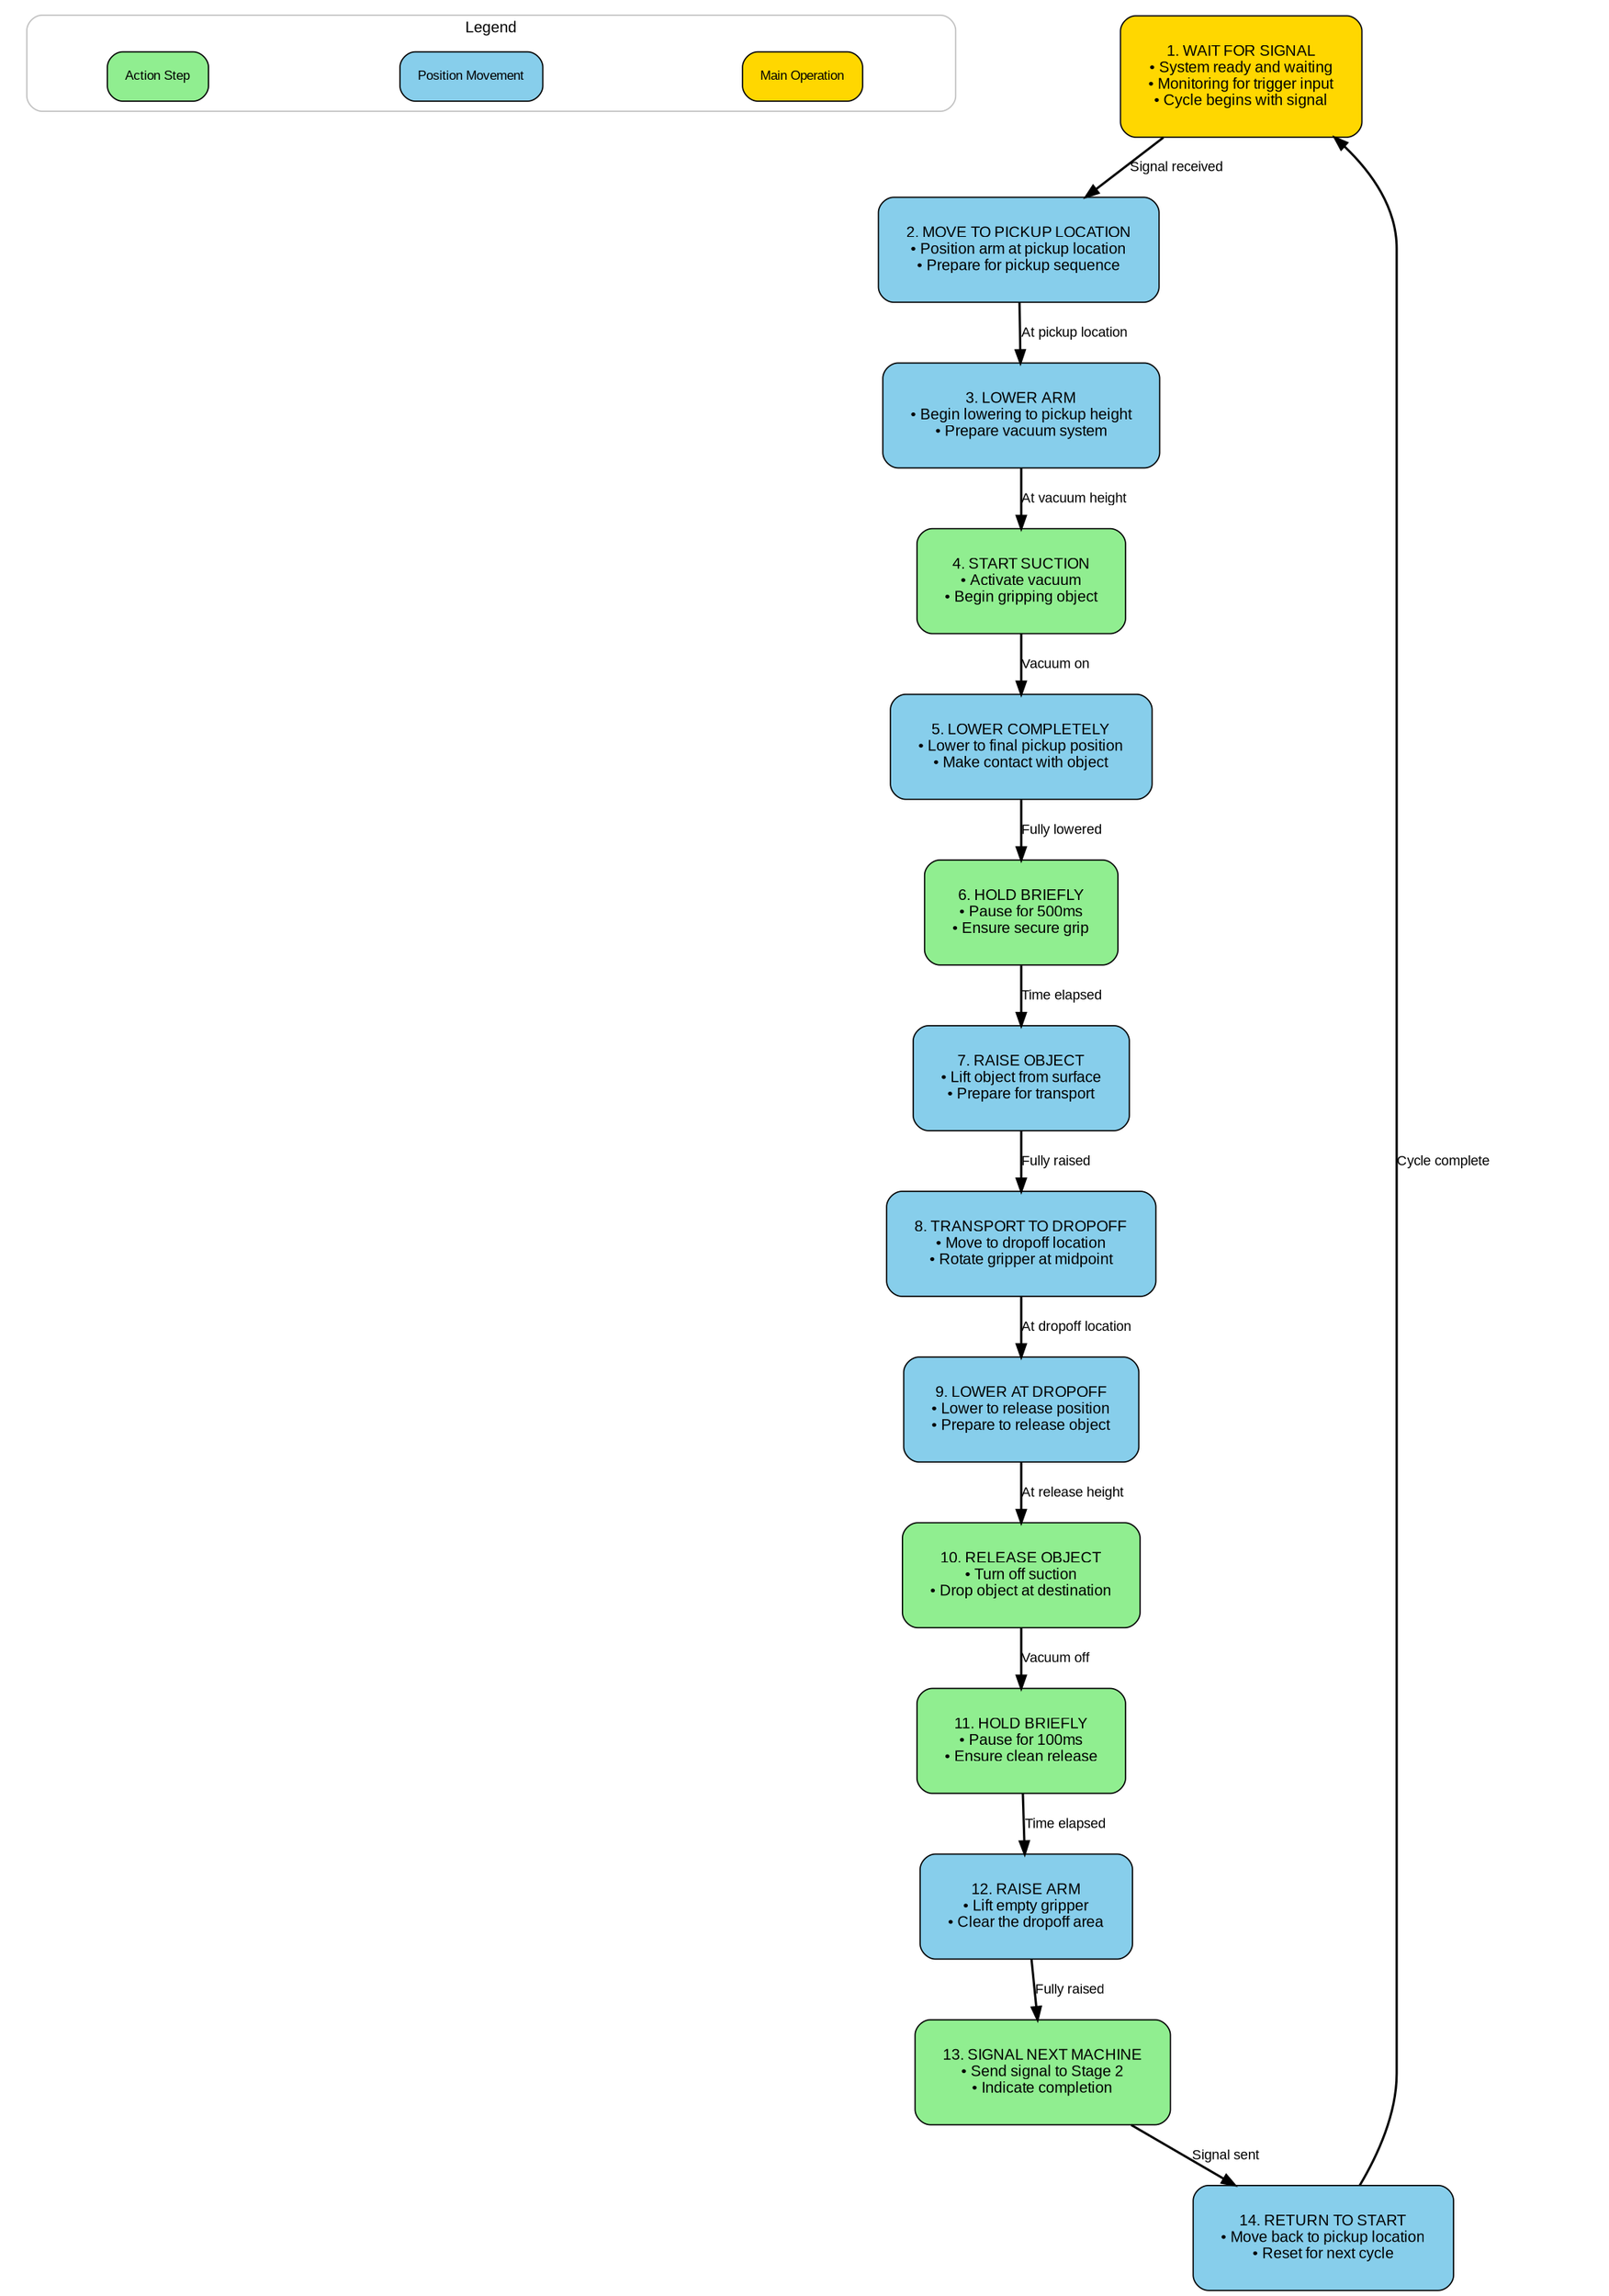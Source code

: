 digraph G {
    // Graph settings
    rankdir=TB;
    size="14,20";
    dpi=300;
    ratio=fill;
    node [shape=box, style="rounded,filled", fontname="Arial", fontsize=12, margin=0.3];
    edge [fontname="Arial", fontsize=11, penwidth=1.8];
    splines=true;
    
    // Legend
    subgraph cluster_legend {
        label = "Legend";
        fontsize=12;
        fontname="Arial";
        style="rounded";
        color=gray;
        node [margin=0.2, fontsize=10];
        
        main [label="Main Operation", fillcolor="gold1", penwidth=1];
        position [label="Position Movement", fillcolor="skyblue", penwidth=1];
        action [label="Action Step", fillcolor="lightgreen", penwidth=1];
    }
    
    // Start node
    start [label="1. WAIT FOR SIGNAL\n• System ready and waiting\n• Monitoring for trigger input\n• Cycle begins with signal", fillcolor="gold1"];
    
    // Process nodes with clearer labels and color coding
    move_to_pickup [label="2. MOVE TO PICKUP LOCATION\n• Position arm at pickup location\n• Prepare for pickup sequence", fillcolor="skyblue"];
    
    lower_for_pickup [label="3. LOWER ARM\n• Begin lowering to pickup height\n• Prepare vacuum system", fillcolor="skyblue"];
    
    activate_vacuum [label="4. START SUCTION\n• Activate vacuum\n• Begin gripping object", fillcolor="lightgreen"];
    
    continue_lower [label="5. LOWER COMPLETELY\n• Lower to final pickup position\n• Make contact with object", fillcolor="skyblue"];
    
    wait_pickup [label="6. HOLD BRIEFLY\n• Pause for 500ms\n• Ensure secure grip", fillcolor="lightgreen"];
    
    raise_with_object [label="7. RAISE OBJECT\n• Lift object from surface\n• Prepare for transport", fillcolor="skyblue"];
    
    move_to_dropoff [label="8. TRANSPORT TO DROPOFF\n• Move to dropoff location\n• Rotate gripper at midpoint", fillcolor="skyblue"];
    
    lower_for_dropoff [label="9. LOWER AT DROPOFF\n• Lower to release position\n• Prepare to release object", fillcolor="skyblue"];
    
    release_object [label="10. RELEASE OBJECT\n• Turn off suction\n• Drop object at destination", fillcolor="lightgreen"];
    
    wait_after_release [label="11. HOLD BRIEFLY\n• Pause for 100ms\n• Ensure clean release", fillcolor="lightgreen"];
    
    raise_after_dropoff [label="12. RAISE ARM\n• Lift empty gripper\n• Clear the dropoff area", fillcolor="skyblue"];
    
    signal_stage2 [label="13. SIGNAL NEXT MACHINE\n• Send signal to Stage 2\n• Indicate completion", fillcolor="lightgreen"];
    
    return_to_pickup [label="14. RETURN TO START\n• Move back to pickup location\n• Reset for next cycle", fillcolor="skyblue"];
    
    // Edge connections with larger font labels
    start -> move_to_pickup [label="Signal received", fontsize=11];
    move_to_pickup -> lower_for_pickup [label="At pickup location", fontsize=11];
    lower_for_pickup -> activate_vacuum [label="At vacuum height", fontsize=11];
    activate_vacuum -> continue_lower [label="Vacuum on", fontsize=11];
    continue_lower -> wait_pickup [label="Fully lowered", fontsize=11];
    wait_pickup -> raise_with_object [label="Time elapsed", fontsize=11];
    raise_with_object -> move_to_dropoff [label="Fully raised", fontsize=11];
    
    move_to_dropoff -> lower_for_dropoff [label="At dropoff location", fontsize=11];
    lower_for_dropoff -> release_object [label="At release height", fontsize=11];
    release_object -> wait_after_release [label="Vacuum off", fontsize=11];
    wait_after_release -> raise_after_dropoff [label="Time elapsed", fontsize=11];
    raise_after_dropoff -> signal_stage2 [label="Fully raised", fontsize=11];
    signal_stage2 -> return_to_pickup [label="Signal sent", fontsize=11];
    return_to_pickup -> start [label="Cycle complete", fontsize=11];
    
    // Ranking to improve layout
    {rank=same; start}
    {rank=same; move_to_pickup}
    {rank=same; return_to_pickup}
} 